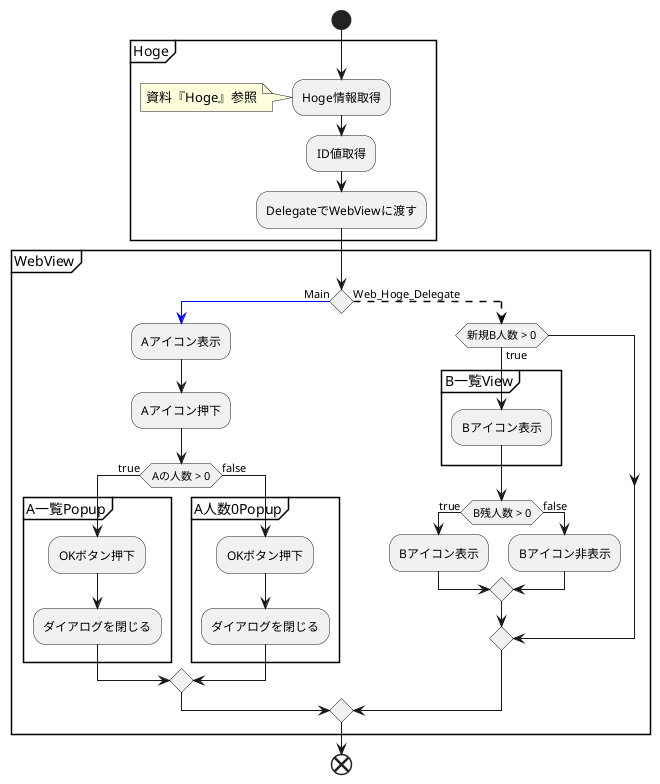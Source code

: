 @startuml
' https://note.com/reality_eng/n/nff431e301929

start 
partition Hoge {
:Hoge情報取得;
note left 
資料『Hoge』参照
endnote
:ID値取得;
:DelegateでWebViewに渡す;
}
partition WebView {
 if () then (Main)
 -[#blue]->
   :Aアイコン表示;
   :Aアイコン押下;
   if (Aの人数 > 0) then (true)
     partition A一覧Popup {
       :OKボタン押下;
       :ダイアログを閉じる;   
     }
   else (false)
     partition A人数0Popup {
       :OKボタン押下;
       :ダイアログを閉じる;
     }
   endif
 else (Web_Hoge_Delegate)
 -[#black,dashed]->
   if (新規B人数 > 0) then (true)
     partition B一覧View {
       :Bアイコン表示;
     }
     if (B残人数 > 0) then (true)
       :Bアイコン表示;
     else (false)
       :Bアイコン非表示;
     endif
   endif
 endif
}
end
@enduml